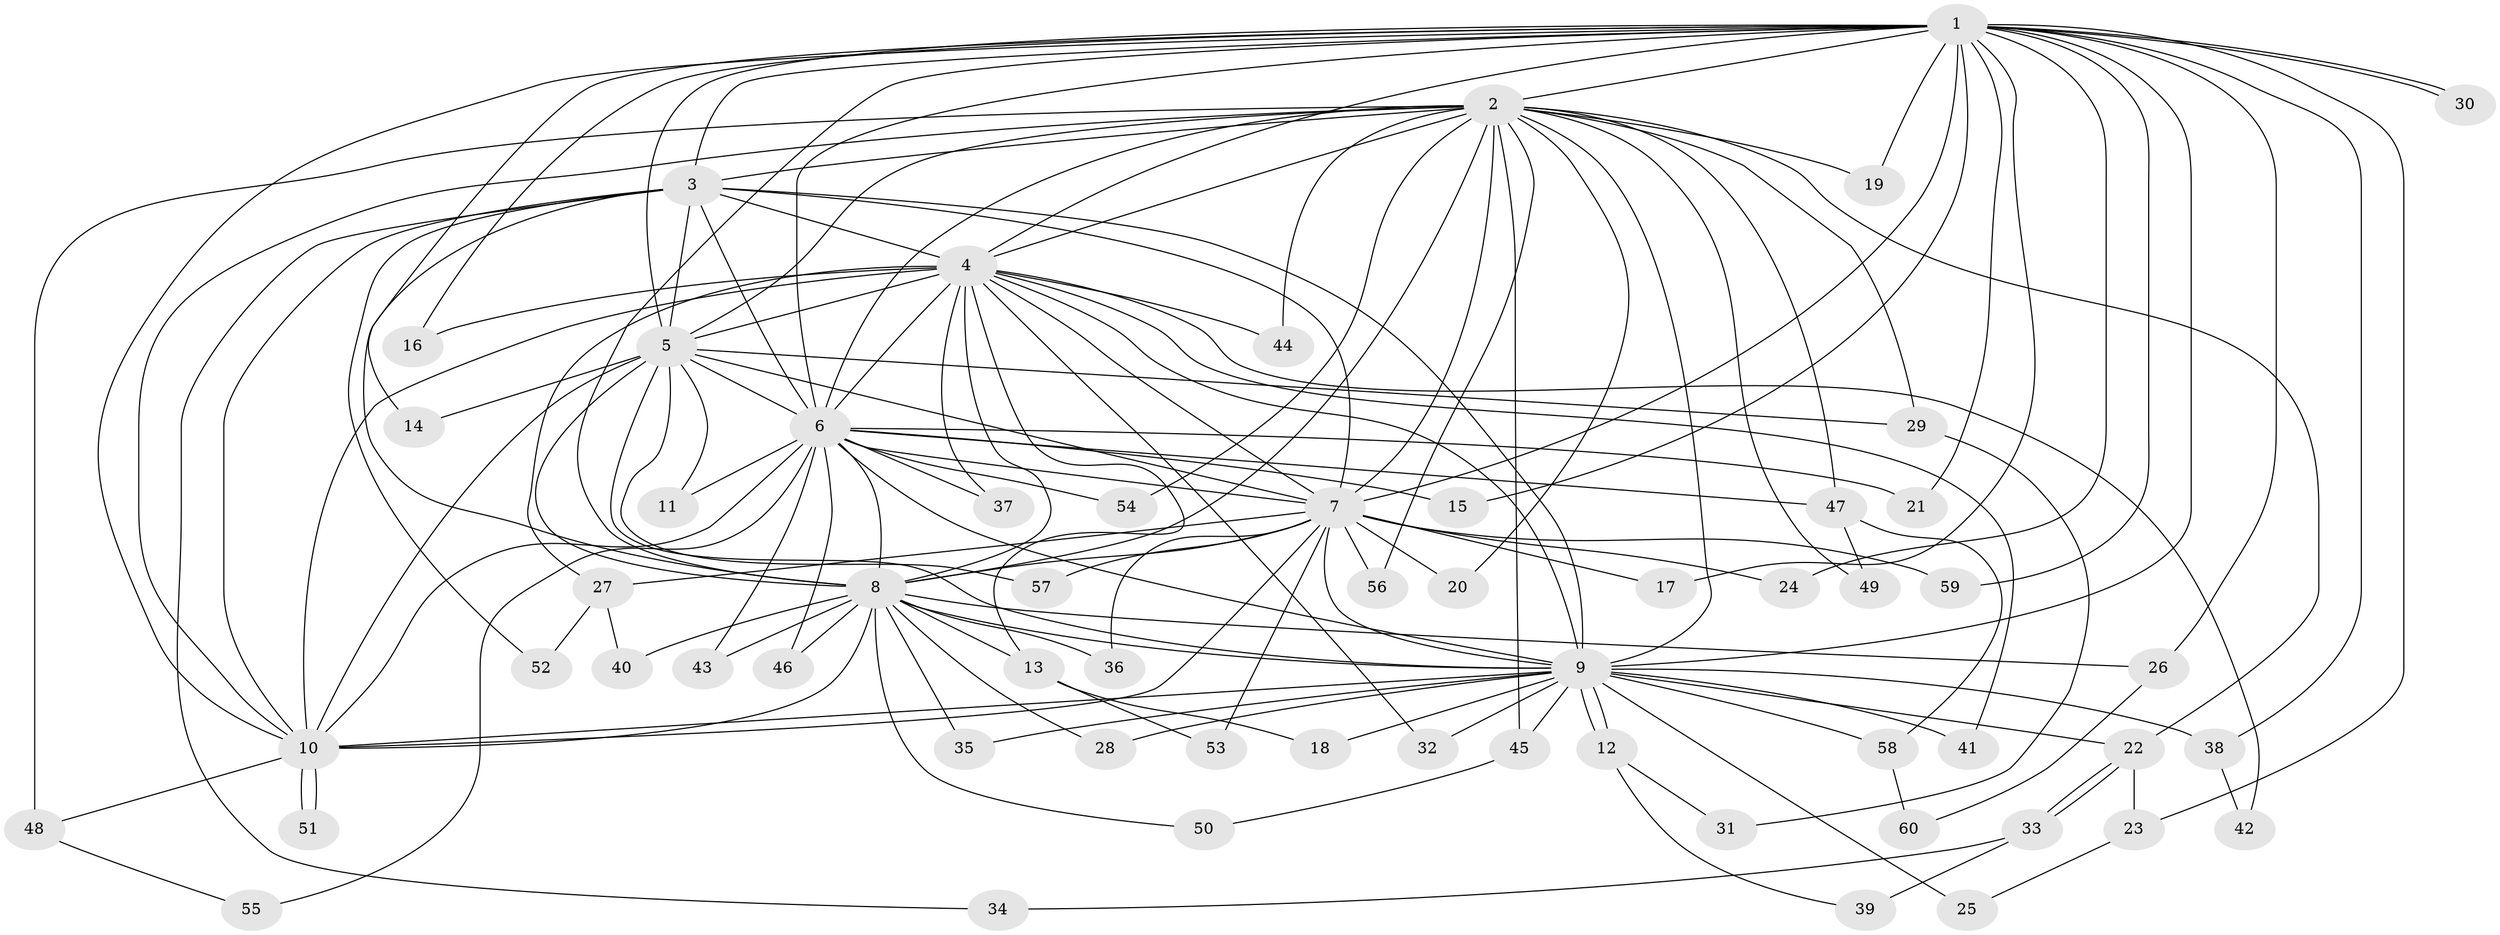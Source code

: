 // Generated by graph-tools (version 1.1) at 2025/25/03/09/25 03:25:51]
// undirected, 60 vertices, 145 edges
graph export_dot {
graph [start="1"]
  node [color=gray90,style=filled];
  1;
  2;
  3;
  4;
  5;
  6;
  7;
  8;
  9;
  10;
  11;
  12;
  13;
  14;
  15;
  16;
  17;
  18;
  19;
  20;
  21;
  22;
  23;
  24;
  25;
  26;
  27;
  28;
  29;
  30;
  31;
  32;
  33;
  34;
  35;
  36;
  37;
  38;
  39;
  40;
  41;
  42;
  43;
  44;
  45;
  46;
  47;
  48;
  49;
  50;
  51;
  52;
  53;
  54;
  55;
  56;
  57;
  58;
  59;
  60;
  1 -- 2;
  1 -- 3;
  1 -- 4;
  1 -- 5;
  1 -- 6;
  1 -- 7;
  1 -- 8;
  1 -- 9;
  1 -- 10;
  1 -- 14;
  1 -- 15;
  1 -- 16;
  1 -- 17;
  1 -- 19;
  1 -- 21;
  1 -- 23;
  1 -- 24;
  1 -- 26;
  1 -- 30;
  1 -- 30;
  1 -- 38;
  1 -- 59;
  2 -- 3;
  2 -- 4;
  2 -- 5;
  2 -- 6;
  2 -- 7;
  2 -- 8;
  2 -- 9;
  2 -- 10;
  2 -- 19;
  2 -- 20;
  2 -- 22;
  2 -- 29;
  2 -- 44;
  2 -- 45;
  2 -- 47;
  2 -- 48;
  2 -- 49;
  2 -- 54;
  2 -- 56;
  3 -- 4;
  3 -- 5;
  3 -- 6;
  3 -- 7;
  3 -- 8;
  3 -- 9;
  3 -- 10;
  3 -- 34;
  3 -- 52;
  4 -- 5;
  4 -- 6;
  4 -- 7;
  4 -- 8;
  4 -- 9;
  4 -- 10;
  4 -- 13;
  4 -- 16;
  4 -- 27;
  4 -- 32;
  4 -- 37;
  4 -- 41;
  4 -- 42;
  4 -- 44;
  5 -- 6;
  5 -- 7;
  5 -- 8;
  5 -- 9;
  5 -- 10;
  5 -- 11;
  5 -- 14;
  5 -- 29;
  5 -- 57;
  6 -- 7;
  6 -- 8;
  6 -- 9;
  6 -- 10;
  6 -- 11;
  6 -- 15;
  6 -- 21;
  6 -- 37;
  6 -- 43;
  6 -- 46;
  6 -- 47;
  6 -- 54;
  6 -- 55;
  7 -- 8;
  7 -- 9;
  7 -- 10;
  7 -- 17;
  7 -- 20;
  7 -- 24;
  7 -- 27;
  7 -- 36;
  7 -- 53;
  7 -- 56;
  7 -- 57;
  7 -- 59;
  8 -- 9;
  8 -- 10;
  8 -- 13;
  8 -- 26;
  8 -- 28;
  8 -- 35;
  8 -- 36;
  8 -- 40;
  8 -- 43;
  8 -- 46;
  8 -- 50;
  9 -- 10;
  9 -- 12;
  9 -- 12;
  9 -- 18;
  9 -- 22;
  9 -- 25;
  9 -- 28;
  9 -- 32;
  9 -- 35;
  9 -- 38;
  9 -- 41;
  9 -- 45;
  9 -- 58;
  10 -- 48;
  10 -- 51;
  10 -- 51;
  12 -- 31;
  12 -- 39;
  13 -- 18;
  13 -- 53;
  22 -- 23;
  22 -- 33;
  22 -- 33;
  23 -- 25;
  26 -- 60;
  27 -- 40;
  27 -- 52;
  29 -- 31;
  33 -- 34;
  33 -- 39;
  38 -- 42;
  45 -- 50;
  47 -- 49;
  47 -- 58;
  48 -- 55;
  58 -- 60;
}
